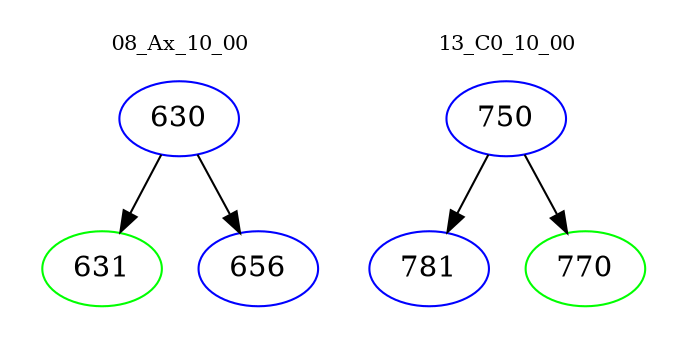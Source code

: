 digraph{
subgraph cluster_0 {
color = white
label = "08_Ax_10_00";
fontsize=10;
T0_630 [label="630", color="blue"]
T0_630 -> T0_631 [color="black"]
T0_631 [label="631", color="green"]
T0_630 -> T0_656 [color="black"]
T0_656 [label="656", color="blue"]
}
subgraph cluster_1 {
color = white
label = "13_C0_10_00";
fontsize=10;
T1_750 [label="750", color="blue"]
T1_750 -> T1_781 [color="black"]
T1_781 [label="781", color="blue"]
T1_750 -> T1_770 [color="black"]
T1_770 [label="770", color="green"]
}
}
